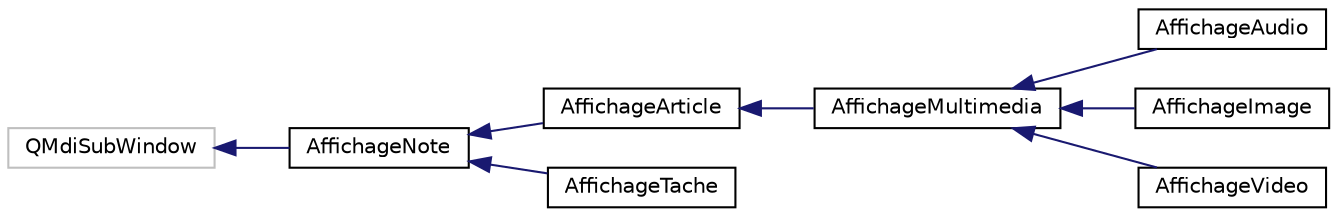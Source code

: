 digraph "Graphical Class Hierarchy"
{
  edge [fontname="Helvetica",fontsize="10",labelfontname="Helvetica",labelfontsize="10"];
  node [fontname="Helvetica",fontsize="10",shape=record];
  rankdir="LR";
  Node15 [label="QMdiSubWindow",height=0.2,width=0.4,color="grey75", fillcolor="white", style="filled"];
  Node15 -> Node0 [dir="back",color="midnightblue",fontsize="10",style="solid",fontname="Helvetica"];
  Node0 [label="AffichageNote",height=0.2,width=0.4,color="black", fillcolor="white", style="filled",URL="$class_affichage_note.html",tooltip="Classe abstraite pour l&#39;affichage d&#39;une Note. "];
  Node0 -> Node1 [dir="back",color="midnightblue",fontsize="10",style="solid",fontname="Helvetica"];
  Node1 [label="AffichageArticle",height=0.2,width=0.4,color="black", fillcolor="white", style="filled",URL="$class_affichage_article.html",tooltip="Gère l&#39;affichage des articles. "];
  Node1 -> Node2 [dir="back",color="midnightblue",fontsize="10",style="solid",fontname="Helvetica"];
  Node2 [label="AffichageMultimedia",height=0.2,width=0.4,color="black", fillcolor="white", style="filled",URL="$class_affichage_multimedia.html",tooltip="Classe abstraite, généralisation des affichages pour les notes avec fichiers multimédia (image..."];
  Node2 -> Node3 [dir="back",color="midnightblue",fontsize="10",style="solid",fontname="Helvetica"];
  Node3 [label="AffichageAudio",height=0.2,width=0.4,color="black", fillcolor="white", style="filled",URL="$class_affichage_audio.html"];
  Node2 -> Node4 [dir="back",color="midnightblue",fontsize="10",style="solid",fontname="Helvetica"];
  Node4 [label="AffichageImage",height=0.2,width=0.4,color="black", fillcolor="white", style="filled",URL="$class_affichage_image.html"];
  Node2 -> Node5 [dir="back",color="midnightblue",fontsize="10",style="solid",fontname="Helvetica"];
  Node5 [label="AffichageVideo",height=0.2,width=0.4,color="black", fillcolor="white", style="filled",URL="$class_affichage_video.html"];
  Node0 -> Node6 [dir="back",color="midnightblue",fontsize="10",style="solid",fontname="Helvetica"];
  Node6 [label="AffichageTache",height=0.2,width=0.4,color="black", fillcolor="white", style="filled",URL="$class_affichage_tache.html"];
}
